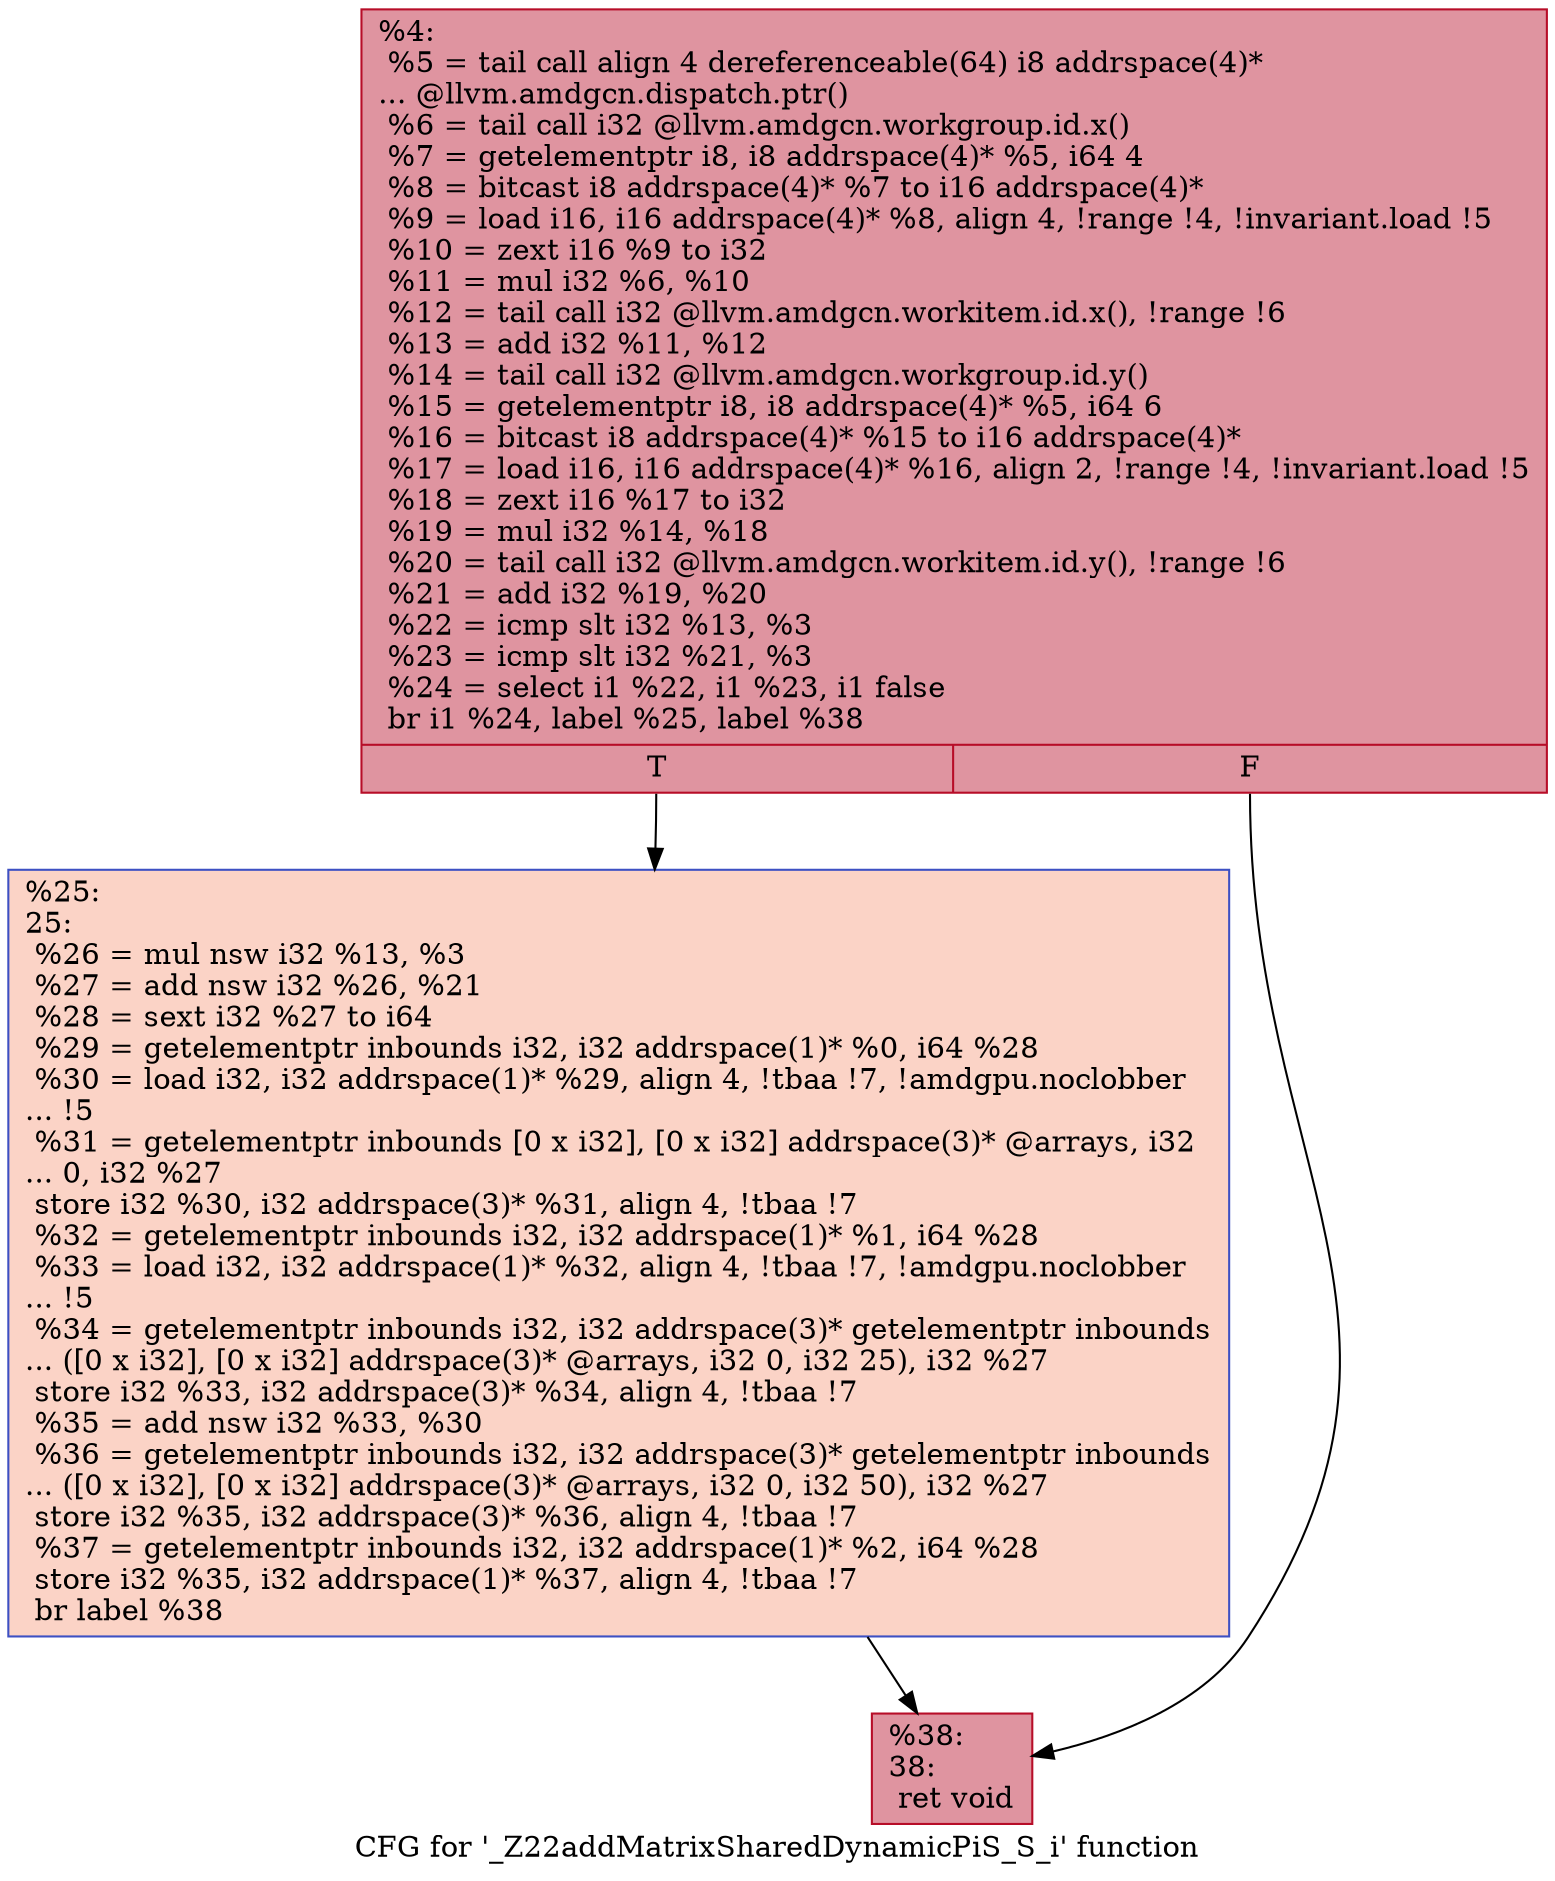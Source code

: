 digraph "CFG for '_Z22addMatrixSharedDynamicPiS_S_i' function" {
	label="CFG for '_Z22addMatrixSharedDynamicPiS_S_i' function";

	Node0x48ffd00 [shape=record,color="#b70d28ff", style=filled, fillcolor="#b70d2870",label="{%4:\l  %5 = tail call align 4 dereferenceable(64) i8 addrspace(4)*\l... @llvm.amdgcn.dispatch.ptr()\l  %6 = tail call i32 @llvm.amdgcn.workgroup.id.x()\l  %7 = getelementptr i8, i8 addrspace(4)* %5, i64 4\l  %8 = bitcast i8 addrspace(4)* %7 to i16 addrspace(4)*\l  %9 = load i16, i16 addrspace(4)* %8, align 4, !range !4, !invariant.load !5\l  %10 = zext i16 %9 to i32\l  %11 = mul i32 %6, %10\l  %12 = tail call i32 @llvm.amdgcn.workitem.id.x(), !range !6\l  %13 = add i32 %11, %12\l  %14 = tail call i32 @llvm.amdgcn.workgroup.id.y()\l  %15 = getelementptr i8, i8 addrspace(4)* %5, i64 6\l  %16 = bitcast i8 addrspace(4)* %15 to i16 addrspace(4)*\l  %17 = load i16, i16 addrspace(4)* %16, align 2, !range !4, !invariant.load !5\l  %18 = zext i16 %17 to i32\l  %19 = mul i32 %14, %18\l  %20 = tail call i32 @llvm.amdgcn.workitem.id.y(), !range !6\l  %21 = add i32 %19, %20\l  %22 = icmp slt i32 %13, %3\l  %23 = icmp slt i32 %21, %3\l  %24 = select i1 %22, i1 %23, i1 false\l  br i1 %24, label %25, label %38\l|{<s0>T|<s1>F}}"];
	Node0x48ffd00:s0 -> Node0x49037e0;
	Node0x48ffd00:s1 -> Node0x4903870;
	Node0x49037e0 [shape=record,color="#3d50c3ff", style=filled, fillcolor="#f59c7d70",label="{%25:\l25:                                               \l  %26 = mul nsw i32 %13, %3\l  %27 = add nsw i32 %26, %21\l  %28 = sext i32 %27 to i64\l  %29 = getelementptr inbounds i32, i32 addrspace(1)* %0, i64 %28\l  %30 = load i32, i32 addrspace(1)* %29, align 4, !tbaa !7, !amdgpu.noclobber\l... !5\l  %31 = getelementptr inbounds [0 x i32], [0 x i32] addrspace(3)* @arrays, i32\l... 0, i32 %27\l  store i32 %30, i32 addrspace(3)* %31, align 4, !tbaa !7\l  %32 = getelementptr inbounds i32, i32 addrspace(1)* %1, i64 %28\l  %33 = load i32, i32 addrspace(1)* %32, align 4, !tbaa !7, !amdgpu.noclobber\l... !5\l  %34 = getelementptr inbounds i32, i32 addrspace(3)* getelementptr inbounds\l... ([0 x i32], [0 x i32] addrspace(3)* @arrays, i32 0, i32 25), i32 %27\l  store i32 %33, i32 addrspace(3)* %34, align 4, !tbaa !7\l  %35 = add nsw i32 %33, %30\l  %36 = getelementptr inbounds i32, i32 addrspace(3)* getelementptr inbounds\l... ([0 x i32], [0 x i32] addrspace(3)* @arrays, i32 0, i32 50), i32 %27\l  store i32 %35, i32 addrspace(3)* %36, align 4, !tbaa !7\l  %37 = getelementptr inbounds i32, i32 addrspace(1)* %2, i64 %28\l  store i32 %35, i32 addrspace(1)* %37, align 4, !tbaa !7\l  br label %38\l}"];
	Node0x49037e0 -> Node0x4903870;
	Node0x4903870 [shape=record,color="#b70d28ff", style=filled, fillcolor="#b70d2870",label="{%38:\l38:                                               \l  ret void\l}"];
}
